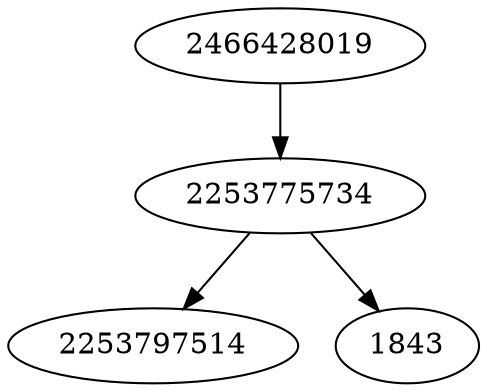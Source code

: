 strict digraph  {
2253797514;
1843;
2466428019;
2253775734;
2466428019 -> 2253775734;
2253775734 -> 1843;
2253775734 -> 2253797514;
}
